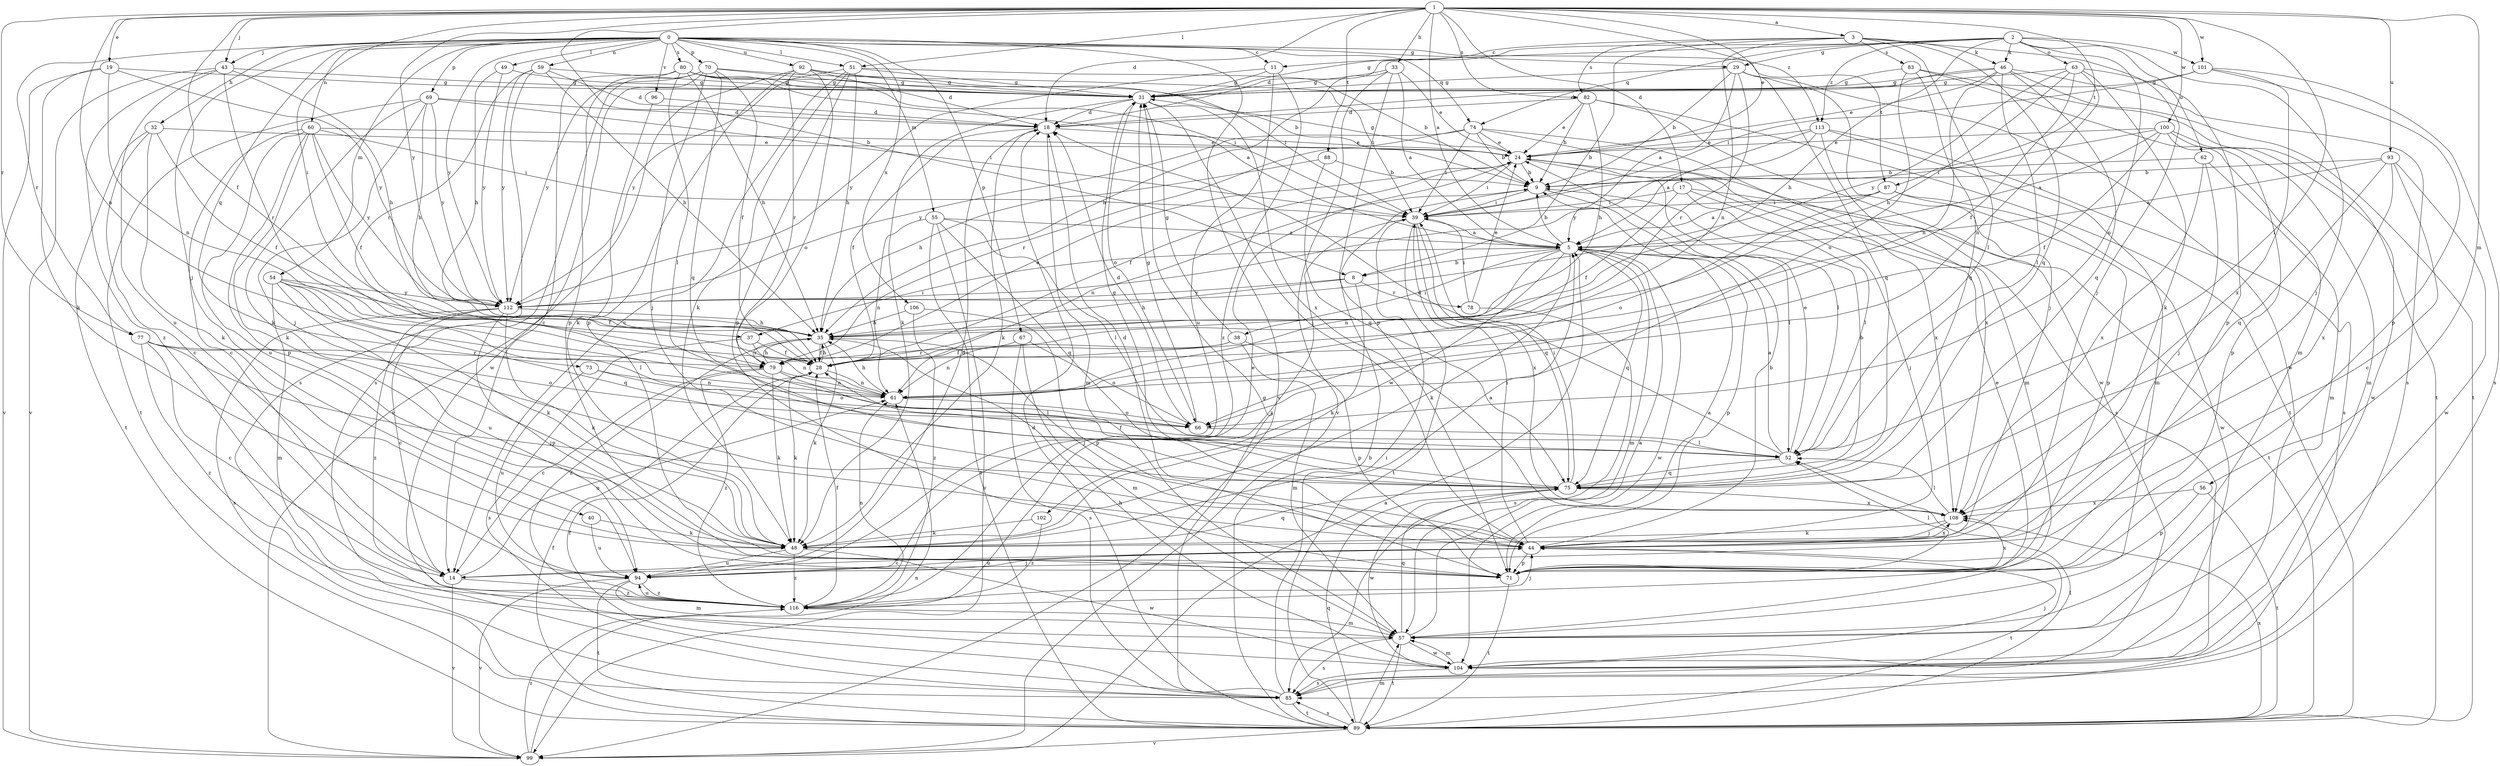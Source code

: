 strict digraph  {
0;
1;
2;
3;
5;
8;
9;
11;
14;
17;
18;
19;
24;
28;
29;
31;
32;
33;
35;
37;
38;
39;
40;
43;
44;
46;
48;
49;
51;
52;
54;
55;
56;
57;
59;
60;
61;
62;
63;
66;
67;
69;
70;
71;
73;
74;
75;
77;
78;
79;
80;
82;
83;
85;
87;
88;
89;
92;
93;
94;
96;
99;
100;
101;
102;
104;
106;
108;
112;
113;
116;
0 -> 11  [label=c];
0 -> 29  [label=g];
0 -> 32  [label=h];
0 -> 40  [label=j];
0 -> 43  [label=j];
0 -> 49  [label=l];
0 -> 51  [label=l];
0 -> 54  [label=m];
0 -> 55  [label=m];
0 -> 59  [label=n];
0 -> 60  [label=n];
0 -> 67  [label=p];
0 -> 69  [label=p];
0 -> 70  [label=p];
0 -> 73  [label=q];
0 -> 74  [label=q];
0 -> 77  [label=r];
0 -> 80  [label=s];
0 -> 87  [label=t];
0 -> 92  [label=u];
0 -> 96  [label=v];
0 -> 99  [label=v];
0 -> 106  [label=x];
0 -> 112  [label=y];
1 -> 3  [label=a];
1 -> 5  [label=a];
1 -> 8  [label=b];
1 -> 17  [label=d];
1 -> 18  [label=d];
1 -> 19  [label=e];
1 -> 24  [label=e];
1 -> 28  [label=f];
1 -> 33  [label=h];
1 -> 37  [label=i];
1 -> 43  [label=j];
1 -> 51  [label=l];
1 -> 52  [label=l];
1 -> 56  [label=m];
1 -> 61  [label=n];
1 -> 77  [label=r];
1 -> 82  [label=s];
1 -> 87  [label=t];
1 -> 88  [label=t];
1 -> 93  [label=u];
1 -> 100  [label=w];
1 -> 101  [label=w];
1 -> 112  [label=y];
1 -> 113  [label=z];
2 -> 18  [label=d];
2 -> 29  [label=g];
2 -> 31  [label=g];
2 -> 35  [label=h];
2 -> 44  [label=j];
2 -> 46  [label=k];
2 -> 62  [label=o];
2 -> 63  [label=o];
2 -> 66  [label=o];
2 -> 74  [label=q];
2 -> 101  [label=w];
2 -> 113  [label=z];
3 -> 8  [label=b];
3 -> 11  [label=c];
3 -> 44  [label=j];
3 -> 46  [label=k];
3 -> 52  [label=l];
3 -> 61  [label=n];
3 -> 75  [label=q];
3 -> 82  [label=s];
3 -> 83  [label=s];
5 -> 8  [label=b];
5 -> 9  [label=b];
5 -> 37  [label=i];
5 -> 38  [label=i];
5 -> 48  [label=k];
5 -> 57  [label=m];
5 -> 61  [label=n];
5 -> 71  [label=p];
5 -> 75  [label=q];
5 -> 102  [label=w];
5 -> 104  [label=w];
8 -> 35  [label=h];
8 -> 48  [label=k];
8 -> 78  [label=r];
8 -> 112  [label=y];
9 -> 39  [label=i];
9 -> 52  [label=l];
9 -> 61  [label=n];
11 -> 31  [label=g];
11 -> 94  [label=u];
11 -> 112  [label=y];
11 -> 116  [label=z];
14 -> 61  [label=n];
14 -> 99  [label=v];
14 -> 116  [label=z];
17 -> 28  [label=f];
17 -> 39  [label=i];
17 -> 44  [label=j];
17 -> 52  [label=l];
17 -> 89  [label=t];
18 -> 24  [label=e];
18 -> 28  [label=f];
18 -> 48  [label=k];
18 -> 57  [label=m];
19 -> 31  [label=g];
19 -> 48  [label=k];
19 -> 61  [label=n];
19 -> 99  [label=v];
19 -> 112  [label=y];
24 -> 9  [label=b];
24 -> 28  [label=f];
24 -> 31  [label=g];
24 -> 39  [label=i];
24 -> 52  [label=l];
24 -> 108  [label=x];
28 -> 35  [label=h];
28 -> 48  [label=k];
28 -> 61  [label=n];
29 -> 5  [label=a];
29 -> 9  [label=b];
29 -> 31  [label=g];
29 -> 44  [label=j];
29 -> 75  [label=q];
29 -> 79  [label=r];
29 -> 104  [label=w];
31 -> 18  [label=d];
31 -> 44  [label=j];
31 -> 48  [label=k];
31 -> 66  [label=o];
31 -> 108  [label=x];
32 -> 14  [label=c];
32 -> 24  [label=e];
32 -> 28  [label=f];
32 -> 48  [label=k];
32 -> 89  [label=t];
33 -> 5  [label=a];
33 -> 24  [label=e];
33 -> 31  [label=g];
33 -> 35  [label=h];
33 -> 71  [label=p];
33 -> 99  [label=v];
35 -> 28  [label=f];
35 -> 44  [label=j];
35 -> 48  [label=k];
35 -> 79  [label=r];
35 -> 116  [label=z];
37 -> 28  [label=f];
37 -> 61  [label=n];
37 -> 85  [label=s];
38 -> 28  [label=f];
38 -> 31  [label=g];
38 -> 57  [label=m];
38 -> 61  [label=n];
38 -> 71  [label=p];
39 -> 5  [label=a];
39 -> 75  [label=q];
39 -> 89  [label=t];
39 -> 108  [label=x];
39 -> 116  [label=z];
40 -> 48  [label=k];
40 -> 94  [label=u];
43 -> 31  [label=g];
43 -> 35  [label=h];
43 -> 79  [label=r];
43 -> 94  [label=u];
43 -> 99  [label=v];
43 -> 116  [label=z];
44 -> 9  [label=b];
44 -> 14  [label=c];
44 -> 18  [label=d];
44 -> 39  [label=i];
44 -> 71  [label=p];
44 -> 89  [label=t];
44 -> 94  [label=u];
44 -> 108  [label=x];
46 -> 18  [label=d];
46 -> 24  [label=e];
46 -> 31  [label=g];
46 -> 52  [label=l];
46 -> 61  [label=n];
46 -> 75  [label=q];
46 -> 85  [label=s];
46 -> 89  [label=t];
48 -> 5  [label=a];
48 -> 75  [label=q];
48 -> 94  [label=u];
48 -> 104  [label=w];
48 -> 116  [label=z];
49 -> 31  [label=g];
49 -> 35  [label=h];
49 -> 112  [label=y];
51 -> 9  [label=b];
51 -> 14  [label=c];
51 -> 31  [label=g];
51 -> 35  [label=h];
51 -> 48  [label=k];
51 -> 71  [label=p];
51 -> 112  [label=y];
52 -> 5  [label=a];
52 -> 18  [label=d];
52 -> 24  [label=e];
52 -> 75  [label=q];
54 -> 28  [label=f];
54 -> 48  [label=k];
54 -> 52  [label=l];
54 -> 57  [label=m];
54 -> 75  [label=q];
54 -> 94  [label=u];
54 -> 112  [label=y];
55 -> 5  [label=a];
55 -> 52  [label=l];
55 -> 61  [label=n];
55 -> 75  [label=q];
55 -> 89  [label=t];
55 -> 99  [label=v];
56 -> 71  [label=p];
56 -> 89  [label=t];
56 -> 108  [label=x];
57 -> 5  [label=a];
57 -> 75  [label=q];
57 -> 85  [label=s];
57 -> 89  [label=t];
57 -> 104  [label=w];
59 -> 18  [label=d];
59 -> 31  [label=g];
59 -> 35  [label=h];
59 -> 79  [label=r];
59 -> 85  [label=s];
59 -> 112  [label=y];
60 -> 14  [label=c];
60 -> 24  [label=e];
60 -> 28  [label=f];
60 -> 39  [label=i];
60 -> 48  [label=k];
60 -> 71  [label=p];
60 -> 94  [label=u];
60 -> 112  [label=y];
61 -> 35  [label=h];
61 -> 66  [label=o];
62 -> 9  [label=b];
62 -> 44  [label=j];
62 -> 57  [label=m];
62 -> 108  [label=x];
63 -> 28  [label=f];
63 -> 31  [label=g];
63 -> 35  [label=h];
63 -> 48  [label=k];
63 -> 61  [label=n];
63 -> 71  [label=p];
63 -> 112  [label=y];
66 -> 18  [label=d];
66 -> 31  [label=g];
66 -> 52  [label=l];
67 -> 57  [label=m];
67 -> 66  [label=o];
67 -> 79  [label=r];
67 -> 85  [label=s];
69 -> 18  [label=d];
69 -> 35  [label=h];
69 -> 39  [label=i];
69 -> 44  [label=j];
69 -> 48  [label=k];
69 -> 89  [label=t];
69 -> 112  [label=y];
70 -> 28  [label=f];
70 -> 31  [label=g];
70 -> 39  [label=i];
70 -> 44  [label=j];
70 -> 75  [label=q];
70 -> 85  [label=s];
70 -> 104  [label=w];
70 -> 112  [label=y];
71 -> 5  [label=a];
71 -> 52  [label=l];
71 -> 89  [label=t];
71 -> 108  [label=x];
73 -> 61  [label=n];
73 -> 66  [label=o];
73 -> 94  [label=u];
74 -> 9  [label=b];
74 -> 24  [label=e];
74 -> 39  [label=i];
74 -> 57  [label=m];
74 -> 79  [label=r];
74 -> 85  [label=s];
74 -> 112  [label=y];
75 -> 9  [label=b];
75 -> 28  [label=f];
75 -> 31  [label=g];
75 -> 39  [label=i];
75 -> 104  [label=w];
75 -> 108  [label=x];
77 -> 14  [label=c];
77 -> 44  [label=j];
77 -> 66  [label=o];
77 -> 79  [label=r];
77 -> 116  [label=z];
78 -> 24  [label=e];
78 -> 39  [label=i];
78 -> 85  [label=s];
79 -> 14  [label=c];
79 -> 24  [label=e];
79 -> 35  [label=h];
79 -> 48  [label=k];
79 -> 52  [label=l];
79 -> 61  [label=n];
79 -> 116  [label=z];
80 -> 5  [label=a];
80 -> 9  [label=b];
80 -> 14  [label=c];
80 -> 31  [label=g];
80 -> 35  [label=h];
80 -> 39  [label=i];
80 -> 52  [label=l];
80 -> 71  [label=p];
82 -> 9  [label=b];
82 -> 18  [label=d];
82 -> 24  [label=e];
82 -> 35  [label=h];
82 -> 89  [label=t];
82 -> 104  [label=w];
83 -> 31  [label=g];
83 -> 57  [label=m];
83 -> 66  [label=o];
83 -> 75  [label=q];
83 -> 89  [label=t];
85 -> 28  [label=f];
85 -> 31  [label=g];
85 -> 39  [label=i];
85 -> 89  [label=t];
87 -> 5  [label=a];
87 -> 39  [label=i];
87 -> 66  [label=o];
87 -> 71  [label=p];
87 -> 104  [label=w];
88 -> 9  [label=b];
88 -> 35  [label=h];
88 -> 75  [label=q];
89 -> 9  [label=b];
89 -> 18  [label=d];
89 -> 28  [label=f];
89 -> 52  [label=l];
89 -> 57  [label=m];
89 -> 75  [label=q];
89 -> 85  [label=s];
89 -> 99  [label=v];
89 -> 108  [label=x];
92 -> 18  [label=d];
92 -> 31  [label=g];
92 -> 39  [label=i];
92 -> 66  [label=o];
92 -> 71  [label=p];
92 -> 79  [label=r];
92 -> 99  [label=v];
93 -> 5  [label=a];
93 -> 9  [label=b];
93 -> 14  [label=c];
93 -> 75  [label=q];
93 -> 104  [label=w];
93 -> 108  [label=x];
94 -> 18  [label=d];
94 -> 24  [label=e];
94 -> 44  [label=j];
94 -> 57  [label=m];
94 -> 89  [label=t];
94 -> 99  [label=v];
94 -> 116  [label=z];
96 -> 18  [label=d];
96 -> 48  [label=k];
99 -> 5  [label=a];
99 -> 61  [label=n];
99 -> 116  [label=z];
100 -> 5  [label=a];
100 -> 24  [label=e];
100 -> 28  [label=f];
100 -> 39  [label=i];
100 -> 57  [label=m];
100 -> 71  [label=p];
100 -> 104  [label=w];
101 -> 31  [label=g];
101 -> 39  [label=i];
101 -> 71  [label=p];
101 -> 85  [label=s];
101 -> 108  [label=x];
102 -> 48  [label=k];
102 -> 116  [label=z];
104 -> 35  [label=h];
104 -> 44  [label=j];
104 -> 57  [label=m];
104 -> 85  [label=s];
106 -> 35  [label=h];
106 -> 71  [label=p];
106 -> 116  [label=z];
108 -> 44  [label=j];
108 -> 48  [label=k];
108 -> 52  [label=l];
112 -> 14  [label=c];
112 -> 35  [label=h];
112 -> 48  [label=k];
112 -> 71  [label=p];
112 -> 85  [label=s];
112 -> 116  [label=z];
113 -> 5  [label=a];
113 -> 24  [label=e];
113 -> 57  [label=m];
113 -> 85  [label=s];
113 -> 108  [label=x];
113 -> 112  [label=y];
116 -> 24  [label=e];
116 -> 28  [label=f];
116 -> 44  [label=j];
116 -> 57  [label=m];
116 -> 61  [label=n];
116 -> 94  [label=u];
}
